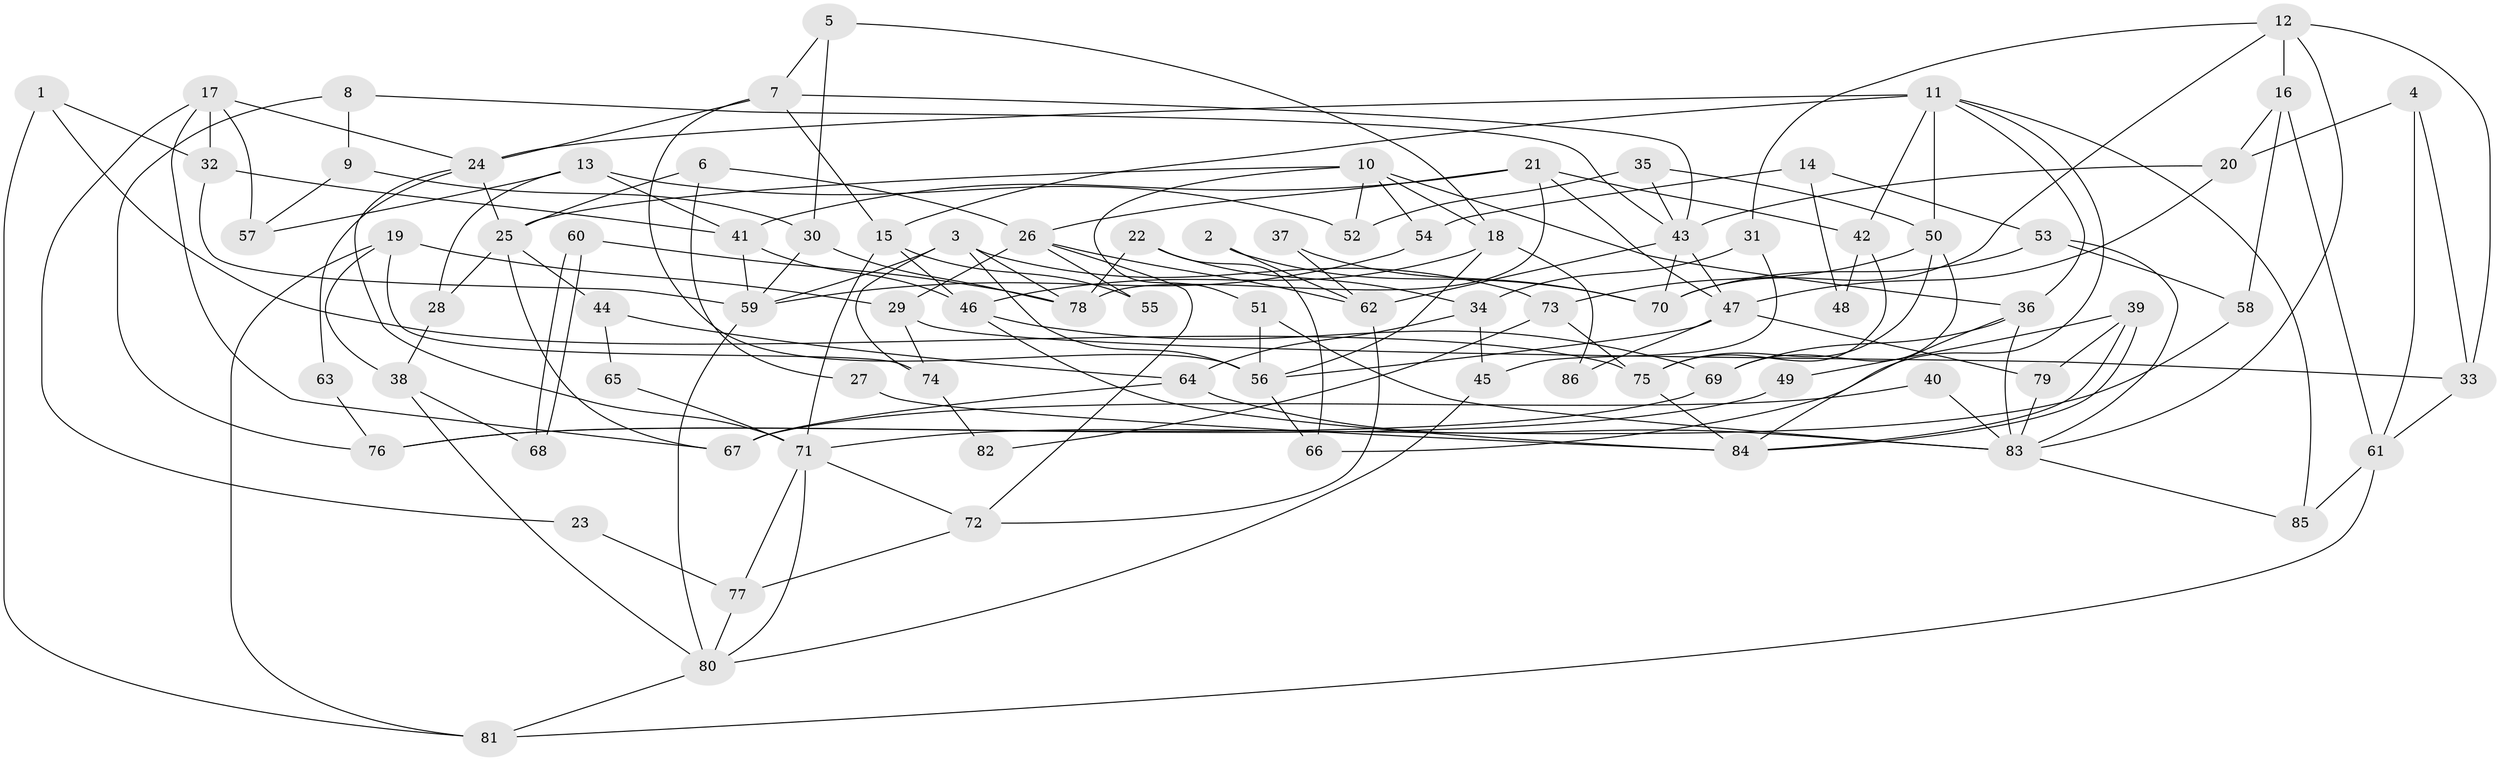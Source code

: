 // coarse degree distribution, {8: 0.09615384615384616, 4: 0.21153846153846154, 10: 0.019230769230769232, 9: 0.019230769230769232, 13: 0.019230769230769232, 6: 0.1346153846153846, 3: 0.21153846153846154, 7: 0.057692307692307696, 2: 0.15384615384615385, 1: 0.019230769230769232, 5: 0.057692307692307696}
// Generated by graph-tools (version 1.1) at 2025/51/03/04/25 22:51:07]
// undirected, 86 vertices, 172 edges
graph export_dot {
  node [color=gray90,style=filled];
  1;
  2;
  3;
  4;
  5;
  6;
  7;
  8;
  9;
  10;
  11;
  12;
  13;
  14;
  15;
  16;
  17;
  18;
  19;
  20;
  21;
  22;
  23;
  24;
  25;
  26;
  27;
  28;
  29;
  30;
  31;
  32;
  33;
  34;
  35;
  36;
  37;
  38;
  39;
  40;
  41;
  42;
  43;
  44;
  45;
  46;
  47;
  48;
  49;
  50;
  51;
  52;
  53;
  54;
  55;
  56;
  57;
  58;
  59;
  60;
  61;
  62;
  63;
  64;
  65;
  66;
  67;
  68;
  69;
  70;
  71;
  72;
  73;
  74;
  75;
  76;
  77;
  78;
  79;
  80;
  81;
  82;
  83;
  84;
  85;
  86;
  1 -- 32;
  1 -- 75;
  1 -- 81;
  2 -- 62;
  2 -- 70;
  3 -- 56;
  3 -- 59;
  3 -- 73;
  3 -- 74;
  3 -- 78;
  4 -- 33;
  4 -- 20;
  4 -- 61;
  5 -- 7;
  5 -- 30;
  5 -- 18;
  6 -- 26;
  6 -- 25;
  6 -- 27;
  7 -- 15;
  7 -- 56;
  7 -- 24;
  7 -- 43;
  8 -- 9;
  8 -- 43;
  8 -- 76;
  9 -- 30;
  9 -- 57;
  10 -- 18;
  10 -- 25;
  10 -- 36;
  10 -- 51;
  10 -- 52;
  10 -- 54;
  11 -- 50;
  11 -- 85;
  11 -- 15;
  11 -- 24;
  11 -- 36;
  11 -- 42;
  11 -- 66;
  12 -- 83;
  12 -- 33;
  12 -- 16;
  12 -- 31;
  12 -- 70;
  13 -- 41;
  13 -- 52;
  13 -- 28;
  13 -- 57;
  14 -- 54;
  14 -- 53;
  14 -- 48;
  15 -- 71;
  15 -- 46;
  15 -- 55;
  16 -- 58;
  16 -- 20;
  16 -- 61;
  17 -- 32;
  17 -- 24;
  17 -- 23;
  17 -- 57;
  17 -- 67;
  18 -- 46;
  18 -- 56;
  18 -- 86;
  19 -- 29;
  19 -- 81;
  19 -- 38;
  19 -- 74;
  20 -- 43;
  20 -- 47;
  21 -- 26;
  21 -- 42;
  21 -- 41;
  21 -- 47;
  21 -- 78;
  22 -- 78;
  22 -- 66;
  22 -- 34;
  23 -- 77;
  24 -- 25;
  24 -- 63;
  24 -- 71;
  25 -- 67;
  25 -- 28;
  25 -- 44;
  26 -- 72;
  26 -- 62;
  26 -- 29;
  26 -- 55;
  27 -- 84;
  28 -- 38;
  29 -- 74;
  29 -- 33;
  30 -- 59;
  30 -- 78;
  31 -- 34;
  31 -- 45;
  32 -- 59;
  32 -- 41;
  33 -- 61;
  34 -- 45;
  34 -- 64;
  35 -- 50;
  35 -- 43;
  35 -- 52;
  36 -- 69;
  36 -- 83;
  36 -- 84;
  37 -- 70;
  37 -- 62;
  38 -- 68;
  38 -- 80;
  39 -- 79;
  39 -- 84;
  39 -- 84;
  39 -- 49;
  40 -- 83;
  40 -- 67;
  41 -- 46;
  41 -- 59;
  42 -- 75;
  42 -- 48;
  43 -- 47;
  43 -- 62;
  43 -- 70;
  44 -- 64;
  44 -- 65;
  45 -- 80;
  46 -- 84;
  46 -- 69;
  47 -- 56;
  47 -- 79;
  47 -- 86;
  49 -- 76;
  50 -- 75;
  50 -- 69;
  50 -- 73;
  51 -- 56;
  51 -- 83;
  53 -- 83;
  53 -- 70;
  53 -- 58;
  54 -- 59;
  56 -- 66;
  58 -- 71;
  59 -- 80;
  60 -- 68;
  60 -- 68;
  60 -- 78;
  61 -- 81;
  61 -- 85;
  62 -- 72;
  63 -- 76;
  64 -- 83;
  64 -- 67;
  65 -- 71;
  69 -- 76;
  71 -- 80;
  71 -- 72;
  71 -- 77;
  72 -- 77;
  73 -- 75;
  73 -- 82;
  74 -- 82;
  75 -- 84;
  77 -- 80;
  79 -- 83;
  80 -- 81;
  83 -- 85;
}

